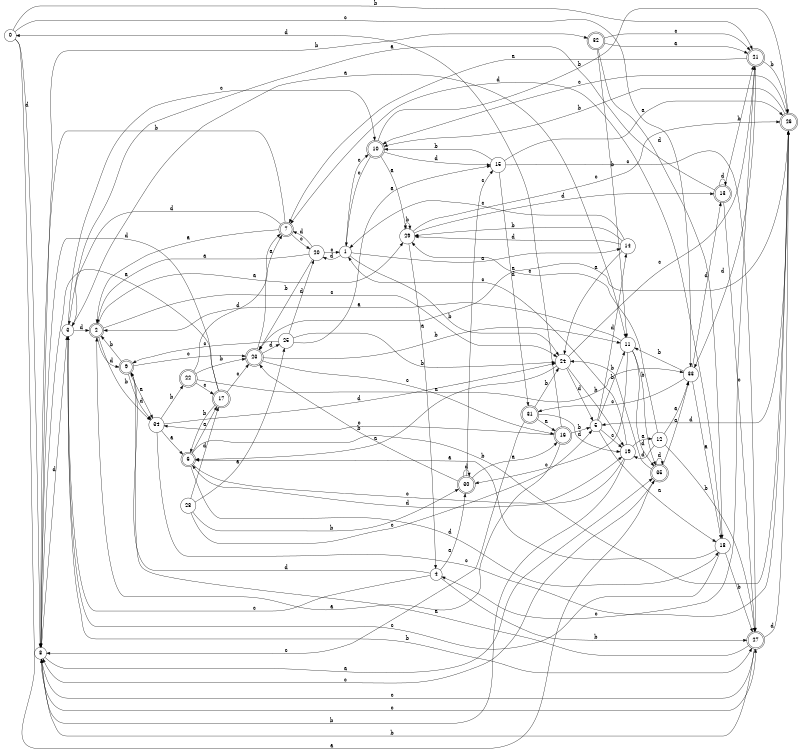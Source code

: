 digraph n29_9 {
__start0 [label="" shape="none"];

rankdir=LR;
size="8,5";

s0 [style="filled", color="black", fillcolor="white" shape="circle", label="0"];
s1 [style="filled", color="black", fillcolor="white" shape="circle", label="1"];
s2 [style="rounded,filled", color="black", fillcolor="white" shape="doublecircle", label="2"];
s3 [style="filled", color="black", fillcolor="white" shape="circle", label="3"];
s4 [style="filled", color="black", fillcolor="white" shape="circle", label="4"];
s5 [style="filled", color="black", fillcolor="white" shape="circle", label="5"];
s6 [style="rounded,filled", color="black", fillcolor="white" shape="doublecircle", label="6"];
s7 [style="rounded,filled", color="black", fillcolor="white" shape="doublecircle", label="7"];
s8 [style="filled", color="black", fillcolor="white" shape="circle", label="8"];
s9 [style="rounded,filled", color="black", fillcolor="white" shape="doublecircle", label="9"];
s10 [style="rounded,filled", color="black", fillcolor="white" shape="doublecircle", label="10"];
s11 [style="filled", color="black", fillcolor="white" shape="circle", label="11"];
s12 [style="filled", color="black", fillcolor="white" shape="circle", label="12"];
s13 [style="rounded,filled", color="black", fillcolor="white" shape="doublecircle", label="13"];
s14 [style="filled", color="black", fillcolor="white" shape="circle", label="14"];
s15 [style="filled", color="black", fillcolor="white" shape="circle", label="15"];
s16 [style="rounded,filled", color="black", fillcolor="white" shape="doublecircle", label="16"];
s17 [style="rounded,filled", color="black", fillcolor="white" shape="doublecircle", label="17"];
s18 [style="filled", color="black", fillcolor="white" shape="circle", label="18"];
s19 [style="filled", color="black", fillcolor="white" shape="circle", label="19"];
s20 [style="filled", color="black", fillcolor="white" shape="circle", label="20"];
s21 [style="rounded,filled", color="black", fillcolor="white" shape="doublecircle", label="21"];
s22 [style="rounded,filled", color="black", fillcolor="white" shape="doublecircle", label="22"];
s23 [style="rounded,filled", color="black", fillcolor="white" shape="doublecircle", label="23"];
s24 [style="filled", color="black", fillcolor="white" shape="circle", label="24"];
s25 [style="filled", color="black", fillcolor="white" shape="circle", label="25"];
s26 [style="rounded,filled", color="black", fillcolor="white" shape="doublecircle", label="26"];
s27 [style="rounded,filled", color="black", fillcolor="white" shape="doublecircle", label="27"];
s28 [style="filled", color="black", fillcolor="white" shape="circle", label="28"];
s29 [style="filled", color="black", fillcolor="white" shape="circle", label="29"];
s30 [style="rounded,filled", color="black", fillcolor="white" shape="doublecircle", label="30"];
s31 [style="rounded,filled", color="black", fillcolor="white" shape="doublecircle", label="31"];
s32 [style="rounded,filled", color="black", fillcolor="white" shape="doublecircle", label="32"];
s33 [style="filled", color="black", fillcolor="white" shape="circle", label="33"];
s34 [style="filled", color="black", fillcolor="white" shape="circle", label="34"];
s35 [style="rounded,filled", color="black", fillcolor="white" shape="doublecircle", label="35"];
s0 -> s35 [label="a"];
s0 -> s21 [label="b"];
s0 -> s33 [label="c"];
s0 -> s8 [label="d"];
s1 -> s14 [label="a"];
s1 -> s24 [label="b"];
s1 -> s10 [label="c"];
s1 -> s20 [label="d"];
s2 -> s29 [label="a"];
s2 -> s34 [label="b"];
s2 -> s24 [label="c"];
s2 -> s9 [label="d"];
s3 -> s11 [label="a"];
s3 -> s27 [label="b"];
s3 -> s10 [label="c"];
s3 -> s2 [label="d"];
s4 -> s30 [label="a"];
s4 -> s27 [label="b"];
s4 -> s3 [label="c"];
s4 -> s9 [label="d"];
s5 -> s18 [label="a"];
s5 -> s11 [label="b"];
s5 -> s19 [label="c"];
s5 -> s14 [label="d"];
s6 -> s17 [label="a"];
s6 -> s26 [label="b"];
s6 -> s19 [label="c"];
s6 -> s18 [label="d"];
s7 -> s2 [label="a"];
s7 -> s8 [label="b"];
s7 -> s20 [label="c"];
s7 -> s3 [label="d"];
s8 -> s35 [label="a"];
s8 -> s32 [label="b"];
s8 -> s27 [label="c"];
s8 -> s3 [label="d"];
s9 -> s34 [label="a"];
s9 -> s2 [label="b"];
s9 -> s23 [label="c"];
s9 -> s34 [label="d"];
s10 -> s29 [label="a"];
s10 -> s26 [label="b"];
s10 -> s1 [label="c"];
s10 -> s15 [label="d"];
s11 -> s2 [label="a"];
s11 -> s35 [label="b"];
s11 -> s30 [label="c"];
s11 -> s35 [label="d"];
s12 -> s33 [label="a"];
s12 -> s27 [label="b"];
s12 -> s29 [label="c"];
s12 -> s19 [label="d"];
s13 -> s3 [label="a"];
s13 -> s21 [label="b"];
s13 -> s27 [label="c"];
s13 -> s13 [label="d"];
s14 -> s24 [label="a"];
s14 -> s29 [label="b"];
s14 -> s1 [label="c"];
s14 -> s29 [label="d"];
s15 -> s26 [label="a"];
s15 -> s10 [label="b"];
s15 -> s27 [label="c"];
s15 -> s31 [label="d"];
s16 -> s2 [label="a"];
s16 -> s5 [label="b"];
s16 -> s34 [label="c"];
s16 -> s0 [label="d"];
s17 -> s8 [label="a"];
s17 -> s6 [label="b"];
s17 -> s23 [label="c"];
s17 -> s8 [label="d"];
s18 -> s6 [label="a"];
s18 -> s27 [label="b"];
s18 -> s3 [label="c"];
s18 -> s7 [label="d"];
s19 -> s12 [label="a"];
s19 -> s8 [label="b"];
s19 -> s1 [label="c"];
s19 -> s6 [label="d"];
s20 -> s2 [label="a"];
s20 -> s23 [label="b"];
s20 -> s1 [label="c"];
s20 -> s7 [label="d"];
s21 -> s7 [label="a"];
s21 -> s26 [label="b"];
s21 -> s4 [label="c"];
s21 -> s33 [label="d"];
s22 -> s33 [label="a"];
s22 -> s23 [label="b"];
s22 -> s17 [label="c"];
s22 -> s7 [label="d"];
s23 -> s7 [label="a"];
s23 -> s11 [label="b"];
s23 -> s16 [label="c"];
s23 -> s25 [label="d"];
s24 -> s6 [label="a"];
s24 -> s19 [label="b"];
s24 -> s21 [label="c"];
s24 -> s5 [label="d"];
s25 -> s15 [label="a"];
s25 -> s24 [label="b"];
s25 -> s9 [label="c"];
s25 -> s20 [label="d"];
s26 -> s23 [label="a"];
s26 -> s10 [label="b"];
s26 -> s10 [label="c"];
s26 -> s5 [label="d"];
s27 -> s9 [label="a"];
s27 -> s8 [label="b"];
s27 -> s8 [label="c"];
s27 -> s26 [label="d"];
s28 -> s25 [label="a"];
s28 -> s30 [label="b"];
s28 -> s5 [label="c"];
s28 -> s17 [label="d"];
s29 -> s4 [label="a"];
s29 -> s29 [label="b"];
s29 -> s26 [label="c"];
s29 -> s13 [label="d"];
s30 -> s16 [label="a"];
s30 -> s23 [label="b"];
s30 -> s15 [label="c"];
s30 -> s30 [label="d"];
s31 -> s16 [label="a"];
s31 -> s24 [label="b"];
s31 -> s8 [label="c"];
s31 -> s19 [label="d"];
s32 -> s21 [label="a"];
s32 -> s11 [label="b"];
s32 -> s21 [label="c"];
s32 -> s18 [label="d"];
s33 -> s18 [label="a"];
s33 -> s11 [label="b"];
s33 -> s31 [label="c"];
s33 -> s13 [label="d"];
s34 -> s6 [label="a"];
s34 -> s22 [label="b"];
s34 -> s26 [label="c"];
s34 -> s24 [label="d"];
s35 -> s33 [label="a"];
s35 -> s24 [label="b"];
s35 -> s8 [label="c"];
s35 -> s35 [label="d"];

}